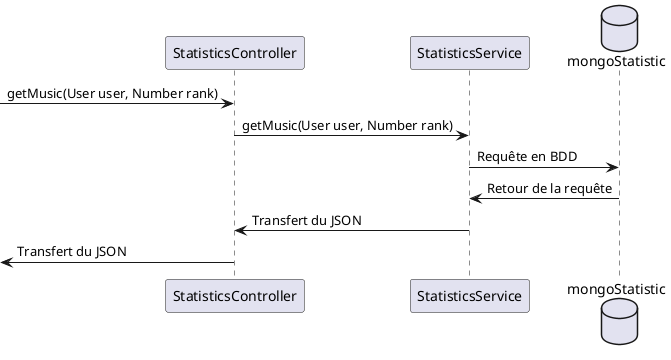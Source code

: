@startuml
'https://plantuml.com/sequence-diagram

participant StatisticsController
participant StatisticsService
database mongoStatistic

-> StatisticsController: getMusic(User user, Number rank)

StatisticsController -> StatisticsService : getMusic(User user, Number rank)

StatisticsService -> mongoStatistic: Requête en BDD

StatisticsService <- mongoStatistic: Retour de la requête

StatisticsController <- StatisticsService: Transfert du JSON

<- StatisticsController: Transfert du JSON

@enduml